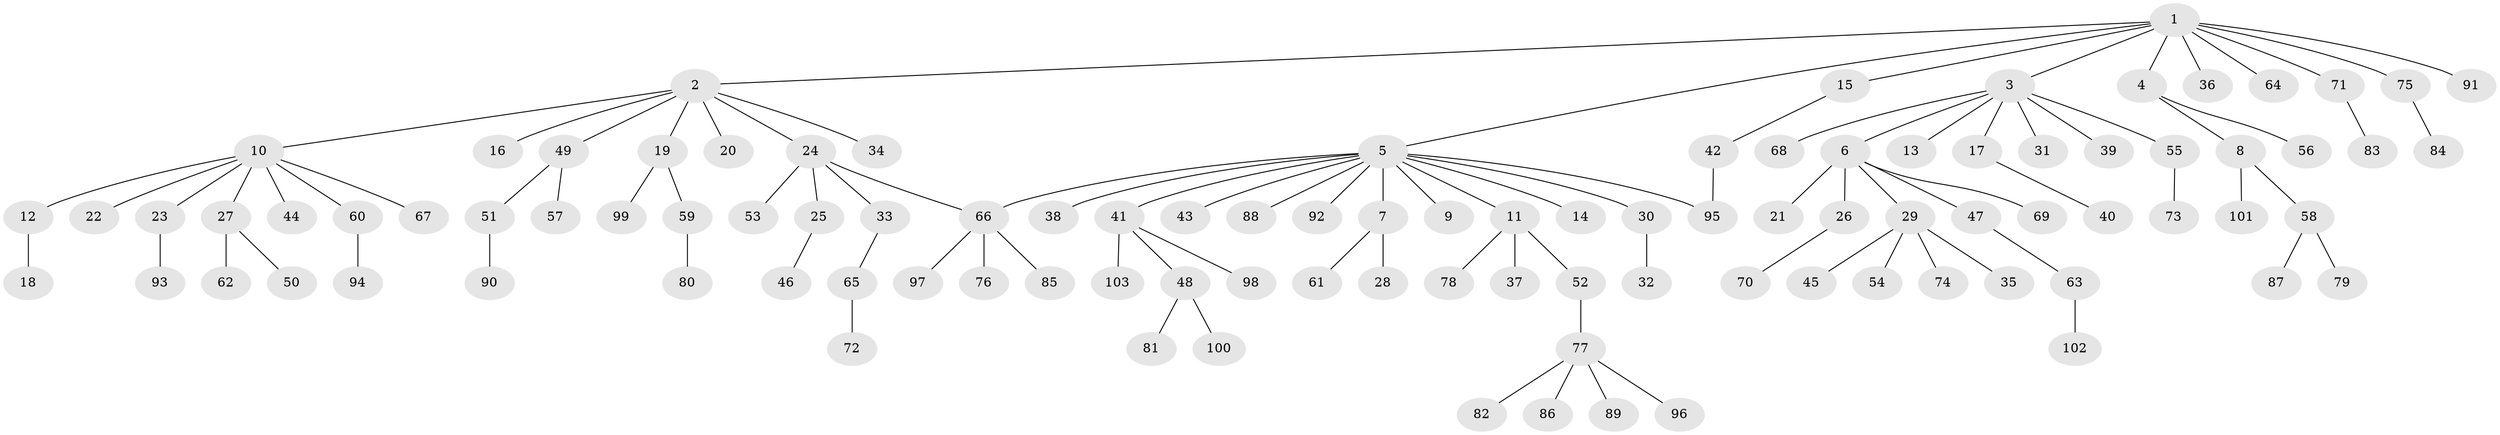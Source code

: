 // coarse degree distribution, {10: 0.013157894736842105, 14: 0.013157894736842105, 7: 0.013157894736842105, 4: 0.039473684210526314, 12: 0.013157894736842105, 5: 0.039473684210526314, 2: 0.15789473684210525, 1: 0.6710526315789473, 3: 0.039473684210526314}
// Generated by graph-tools (version 1.1) at 2025/41/03/06/25 10:41:51]
// undirected, 103 vertices, 104 edges
graph export_dot {
graph [start="1"]
  node [color=gray90,style=filled];
  1;
  2;
  3;
  4;
  5;
  6;
  7;
  8;
  9;
  10;
  11;
  12;
  13;
  14;
  15;
  16;
  17;
  18;
  19;
  20;
  21;
  22;
  23;
  24;
  25;
  26;
  27;
  28;
  29;
  30;
  31;
  32;
  33;
  34;
  35;
  36;
  37;
  38;
  39;
  40;
  41;
  42;
  43;
  44;
  45;
  46;
  47;
  48;
  49;
  50;
  51;
  52;
  53;
  54;
  55;
  56;
  57;
  58;
  59;
  60;
  61;
  62;
  63;
  64;
  65;
  66;
  67;
  68;
  69;
  70;
  71;
  72;
  73;
  74;
  75;
  76;
  77;
  78;
  79;
  80;
  81;
  82;
  83;
  84;
  85;
  86;
  87;
  88;
  89;
  90;
  91;
  92;
  93;
  94;
  95;
  96;
  97;
  98;
  99;
  100;
  101;
  102;
  103;
  1 -- 2;
  1 -- 3;
  1 -- 4;
  1 -- 5;
  1 -- 15;
  1 -- 36;
  1 -- 64;
  1 -- 71;
  1 -- 75;
  1 -- 91;
  2 -- 10;
  2 -- 16;
  2 -- 19;
  2 -- 20;
  2 -- 24;
  2 -- 34;
  2 -- 49;
  3 -- 6;
  3 -- 13;
  3 -- 17;
  3 -- 31;
  3 -- 39;
  3 -- 55;
  3 -- 68;
  4 -- 8;
  4 -- 56;
  5 -- 7;
  5 -- 9;
  5 -- 11;
  5 -- 14;
  5 -- 30;
  5 -- 38;
  5 -- 41;
  5 -- 43;
  5 -- 66;
  5 -- 88;
  5 -- 92;
  5 -- 95;
  6 -- 21;
  6 -- 26;
  6 -- 29;
  6 -- 47;
  6 -- 69;
  7 -- 28;
  7 -- 61;
  8 -- 58;
  8 -- 101;
  10 -- 12;
  10 -- 22;
  10 -- 23;
  10 -- 27;
  10 -- 44;
  10 -- 60;
  10 -- 67;
  11 -- 37;
  11 -- 52;
  11 -- 78;
  12 -- 18;
  15 -- 42;
  17 -- 40;
  19 -- 59;
  19 -- 99;
  23 -- 93;
  24 -- 25;
  24 -- 33;
  24 -- 53;
  24 -- 66;
  25 -- 46;
  26 -- 70;
  27 -- 50;
  27 -- 62;
  29 -- 35;
  29 -- 45;
  29 -- 54;
  29 -- 74;
  30 -- 32;
  33 -- 65;
  41 -- 48;
  41 -- 98;
  41 -- 103;
  42 -- 95;
  47 -- 63;
  48 -- 81;
  48 -- 100;
  49 -- 51;
  49 -- 57;
  51 -- 90;
  52 -- 77;
  55 -- 73;
  58 -- 79;
  58 -- 87;
  59 -- 80;
  60 -- 94;
  63 -- 102;
  65 -- 72;
  66 -- 76;
  66 -- 85;
  66 -- 97;
  71 -- 83;
  75 -- 84;
  77 -- 82;
  77 -- 86;
  77 -- 89;
  77 -- 96;
}
